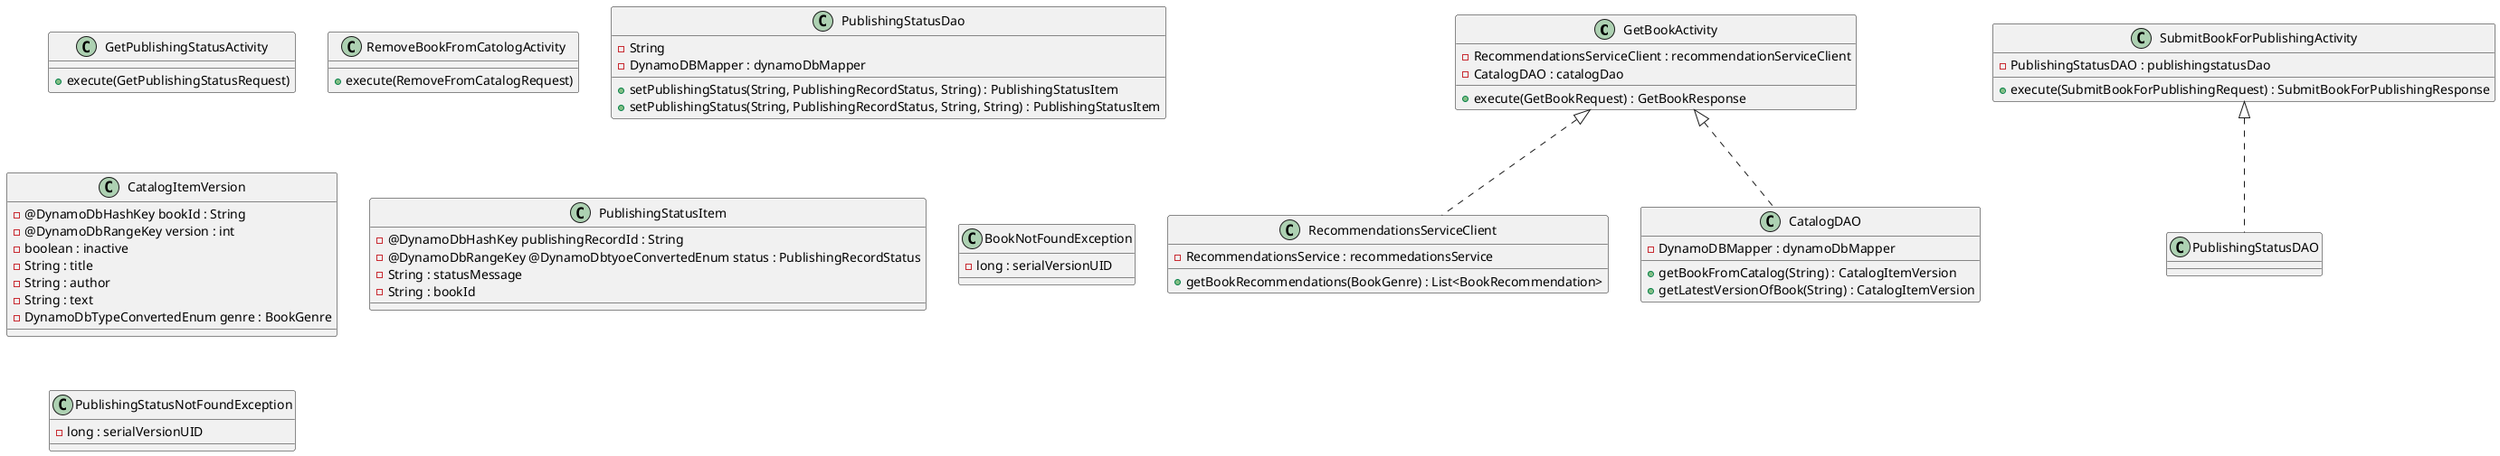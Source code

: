 @startuml

class GetBookActivity {
- RecommendationsServiceClient : recommendationServiceClient
- CatalogDAO : catalogDao
+ execute(GetBookRequest) : GetBookResponse
}

class GetPublishingStatusActivity {
+ execute(GetPublishingStatusRequest)
}

class RemoveBookFromCatologActivity {
+ execute(RemoveFromCatalogRequest)
}

class SubmitBookForPublishingActivity {
- PublishingStatusDAO : publishingstatusDao
+ execute(SubmitBookForPublishingRequest) : SubmitBookForPublishingResponse
}

class RecommendationsServiceClient {
- RecommendationsService : recommedationsService
+ getBookRecommendations(BookGenre) : List<BookRecommendation>
}

class CatalogDAO {
- DynamoDBMapper : dynamoDbMapper
+ getBookFromCatalog(String) : CatalogItemVersion
+ getLatestVersionOfBook(String) : CatalogItemVersion
}

class PublishingStatusDao  {
- String
- DynamoDBMapper : dynamoDbMapper
+ setPublishingStatus(String, PublishingRecordStatus, String) : PublishingStatusItem
+ setPublishingStatus(String, PublishingRecordStatus, String, String) : PublishingStatusItem
}

class CatalogItemVersion {
- @DynamoDbHashKey bookId : String
- @DynamoDbRangeKey version : int
- boolean : inactive
- String : title
- String : author
- String : text
- DynamoDbTypeConvertedEnum genre : BookGenre
}

class PublishingStatusItem {
- @DynamoDbHashKey publishingRecordId : String
- @DynamoDbRangeKey @DynamoDbtyoeConvertedEnum status : PublishingRecordStatus
- String : statusMessage
- String : bookId
}

class BookNotFoundException {
- long : serialVersionUID
}

class PublishingStatusNotFoundException {
- long : serialVersionUID
}

GetBookActivity <|.. CatalogDAO
GetBookActivity <|.. RecommendationsServiceClient
SubmitBookForPublishingActivity <|.. PublishingStatusDAO



@enduml
